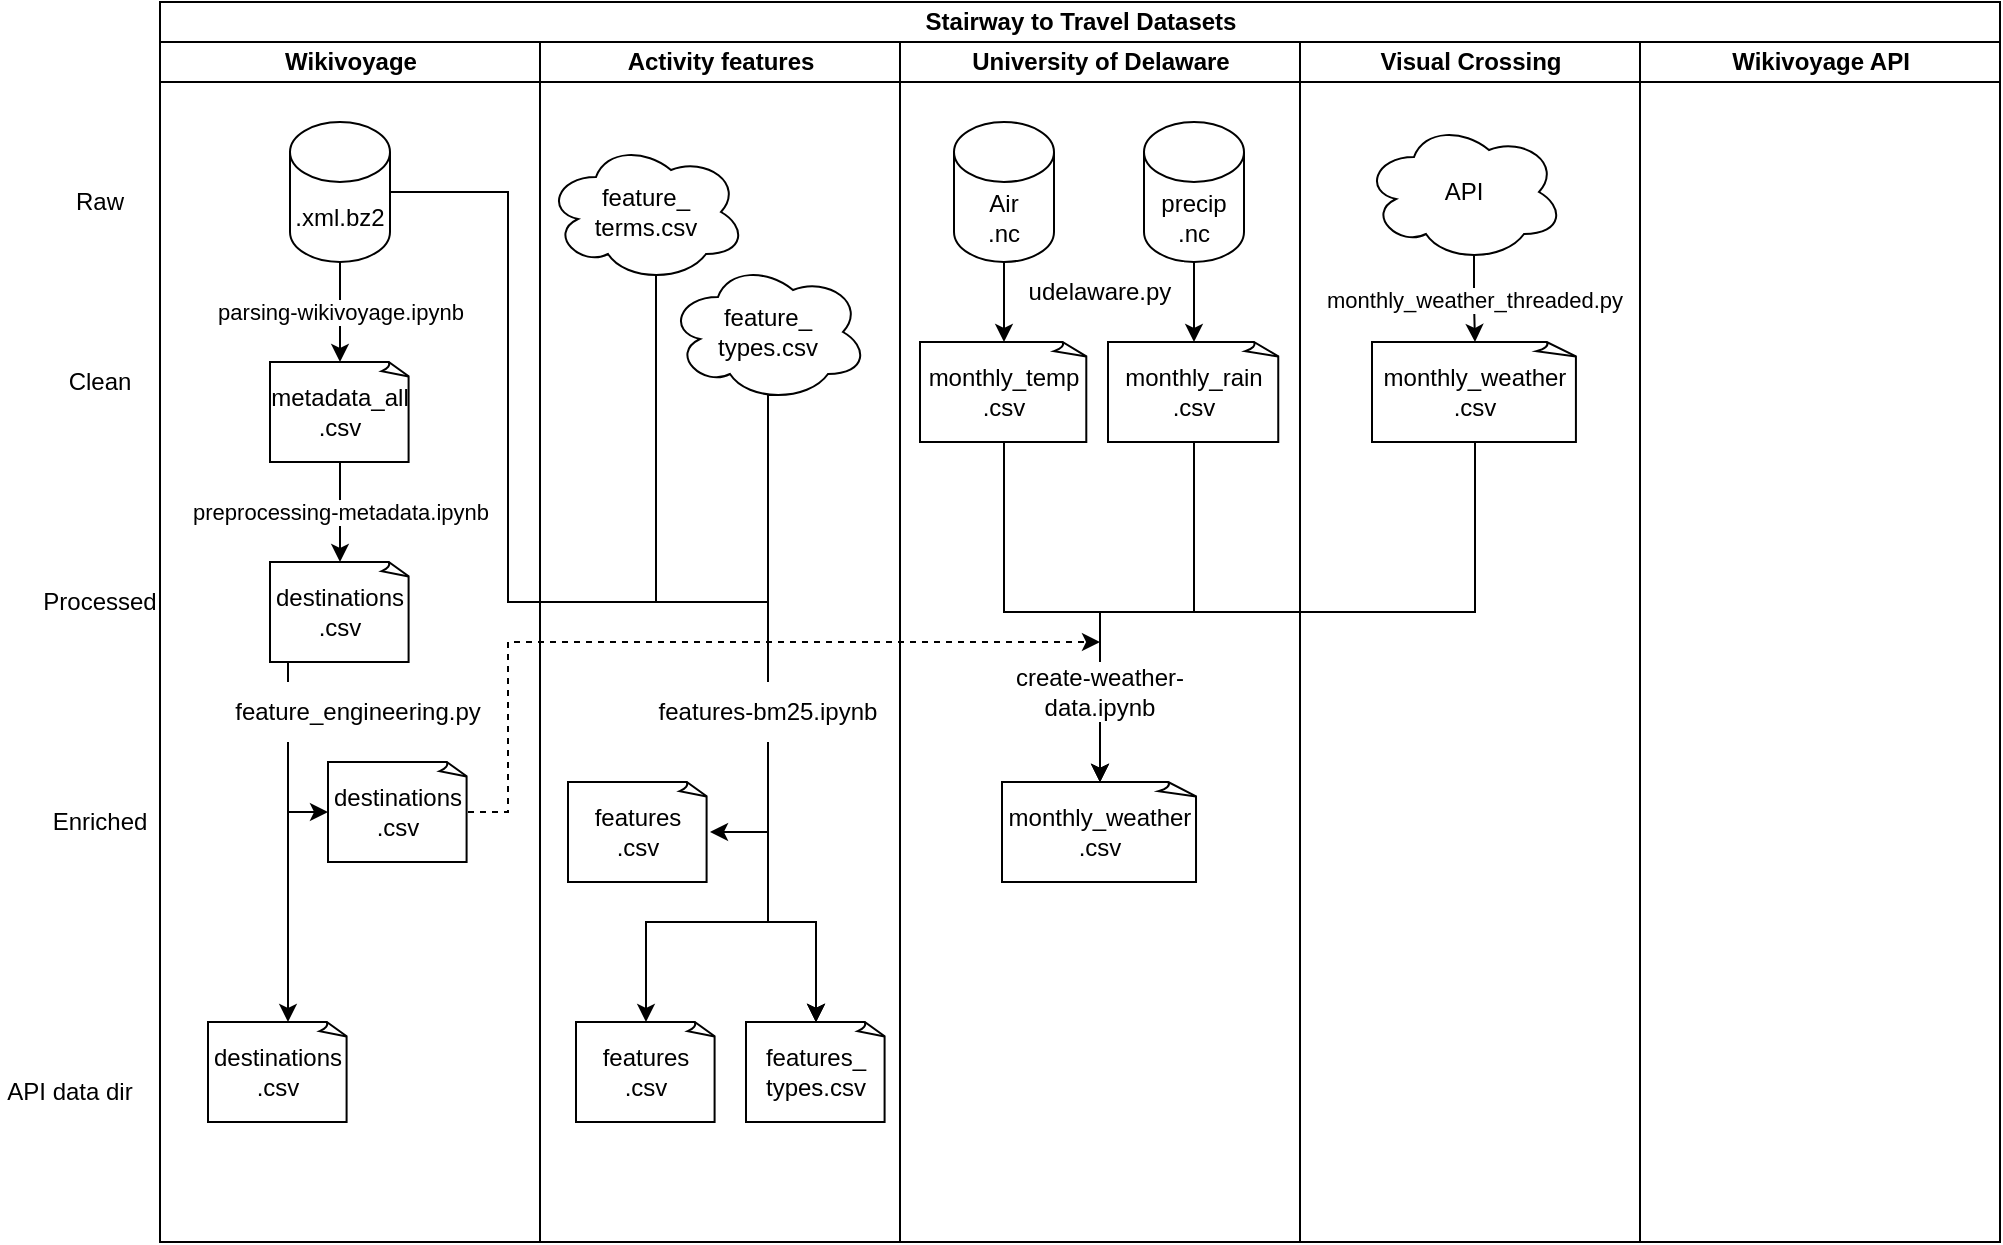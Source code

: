 <mxfile version="14.4.3"><diagram id="4hD_yQlYvPWie9NFca6G" name="Page-1"><mxGraphModel dx="1135" dy="608" grid="1" gridSize="10" guides="1" tooltips="1" connect="1" arrows="1" fold="1" page="1" pageScale="1" pageWidth="827" pageHeight="1169" math="0" shadow="0"><root><mxCell id="0"/><mxCell id="1" parent="0"/><mxCell id="hBP1DK10Bxwf_mCYki3Q-5" value="Stairway to Travel Datasets" style="swimlane;html=1;childLayout=stackLayout;resizeParent=1;resizeParentMax=0;startSize=20;" vertex="1" parent="1"><mxGeometry x="86" y="50" width="920" height="620" as="geometry"/></mxCell><mxCell id="hBP1DK10Bxwf_mCYki3Q-50" style="edgeStyle=orthogonalEdgeStyle;rounded=0;orthogonalLoop=1;jettySize=auto;html=1;entryX=0.5;entryY=0;entryDx=0;entryDy=0;entryPerimeter=0;" edge="1" parent="hBP1DK10Bxwf_mCYki3Q-5" target="hBP1DK10Bxwf_mCYki3Q-47"><mxGeometry relative="1" as="geometry"><mxPoint x="115" y="95" as="sourcePoint"/><mxPoint x="243" y="510" as="targetPoint"/><Array as="points"><mxPoint x="174" y="95"/><mxPoint x="174" y="300"/><mxPoint x="304" y="300"/><mxPoint x="304" y="460"/><mxPoint x="328" y="460"/></Array></mxGeometry></mxCell><mxCell id="hBP1DK10Bxwf_mCYki3Q-49" style="edgeStyle=orthogonalEdgeStyle;rounded=0;orthogonalLoop=1;jettySize=auto;html=1;entryX=0.5;entryY=0;entryDx=0;entryDy=0;entryPerimeter=0;" edge="1" parent="hBP1DK10Bxwf_mCYki3Q-5" source="hBP1DK10Bxwf_mCYki3Q-1" target="hBP1DK10Bxwf_mCYki3Q-33"><mxGeometry relative="1" as="geometry"><mxPoint x="254" y="490" as="targetPoint"/><Array as="points"><mxPoint x="174" y="95"/><mxPoint x="174" y="300"/><mxPoint x="304" y="300"/><mxPoint x="304" y="460"/><mxPoint x="243" y="460"/></Array></mxGeometry></mxCell><mxCell id="hBP1DK10Bxwf_mCYki3Q-77" style="edgeStyle=orthogonalEdgeStyle;rounded=0;orthogonalLoop=1;jettySize=auto;html=1;exitX=0.5;exitY=1;exitDx=0;exitDy=0;exitPerimeter=0;" edge="1" parent="hBP1DK10Bxwf_mCYki3Q-5" source="hBP1DK10Bxwf_mCYki3Q-70" target="hBP1DK10Bxwf_mCYki3Q-74"><mxGeometry relative="1" as="geometry"/></mxCell><mxCell id="hBP1DK10Bxwf_mCYki3Q-6" value="Wikivoyage" style="swimlane;html=1;startSize=20;" vertex="1" parent="hBP1DK10Bxwf_mCYki3Q-5"><mxGeometry y="20" width="190" height="600" as="geometry"/></mxCell><mxCell id="hBP1DK10Bxwf_mCYki3Q-35" style="edgeStyle=orthogonalEdgeStyle;rounded=0;orthogonalLoop=1;jettySize=auto;html=1;" edge="1" parent="hBP1DK10Bxwf_mCYki3Q-6"><mxGeometry relative="1" as="geometry"><mxPoint x="64" y="310" as="sourcePoint"/><mxPoint x="64" y="490" as="targetPoint"/><Array as="points"><mxPoint x="64" y="310"/></Array></mxGeometry></mxCell><mxCell id="hBP1DK10Bxwf_mCYki3Q-80" style="edgeStyle=orthogonalEdgeStyle;rounded=0;orthogonalLoop=1;jettySize=auto;html=1;entryX=0;entryY=0.5;entryDx=0;entryDy=0;entryPerimeter=0;" edge="1" parent="hBP1DK10Bxwf_mCYki3Q-6" target="hBP1DK10Bxwf_mCYki3Q-27"><mxGeometry relative="1" as="geometry"><mxPoint x="64" y="310" as="sourcePoint"/><mxPoint x="64" y="490" as="targetPoint"/><Array as="points"><mxPoint x="64" y="385"/></Array></mxGeometry></mxCell><mxCell id="hBP1DK10Bxwf_mCYki3Q-19" value="parsing-wikivoyage.ipynb" style="edgeStyle=orthogonalEdgeStyle;rounded=0;orthogonalLoop=1;jettySize=auto;html=1;exitX=0.5;exitY=1;exitDx=0;exitDy=0;exitPerimeter=0;entryX=0.5;entryY=0;entryDx=0;entryDy=0;entryPerimeter=0;" edge="1" parent="hBP1DK10Bxwf_mCYki3Q-6" source="hBP1DK10Bxwf_mCYki3Q-1" target="hBP1DK10Bxwf_mCYki3Q-18"><mxGeometry relative="1" as="geometry"/></mxCell><mxCell id="hBP1DK10Bxwf_mCYki3Q-1" value=".xml.bz2" style="shape=cylinder3;whiteSpace=wrap;html=1;boundedLbl=1;backgroundOutline=1;size=15;" vertex="1" parent="hBP1DK10Bxwf_mCYki3Q-6"><mxGeometry x="65" y="40" width="50" height="70" as="geometry"/></mxCell><mxCell id="hBP1DK10Bxwf_mCYki3Q-26" value="preprocessing-metadata.ipynb" style="edgeStyle=orthogonalEdgeStyle;rounded=0;orthogonalLoop=1;jettySize=auto;html=1;exitX=0.5;exitY=1;exitDx=0;exitDy=0;exitPerimeter=0;entryX=0.5;entryY=0;entryDx=0;entryDy=0;entryPerimeter=0;" edge="1" parent="hBP1DK10Bxwf_mCYki3Q-6" source="hBP1DK10Bxwf_mCYki3Q-18" target="hBP1DK10Bxwf_mCYki3Q-20"><mxGeometry relative="1" as="geometry"/></mxCell><mxCell id="hBP1DK10Bxwf_mCYki3Q-18" value="metadata_all&lt;br&gt;.csv" style="whiteSpace=wrap;html=1;shape=mxgraph.basic.document" vertex="1" parent="hBP1DK10Bxwf_mCYki3Q-6"><mxGeometry x="55" y="160" width="70" height="50" as="geometry"/></mxCell><mxCell id="hBP1DK10Bxwf_mCYki3Q-20" value="destinations&lt;br&gt;.csv" style="whiteSpace=wrap;html=1;shape=mxgraph.basic.document" vertex="1" parent="hBP1DK10Bxwf_mCYki3Q-6"><mxGeometry x="55" y="260" width="70" height="50" as="geometry"/></mxCell><mxCell id="hBP1DK10Bxwf_mCYki3Q-31" value="destinations&lt;br&gt;.csv" style="whiteSpace=wrap;html=1;shape=mxgraph.basic.document" vertex="1" parent="hBP1DK10Bxwf_mCYki3Q-6"><mxGeometry x="24" y="490" width="70" height="50" as="geometry"/></mxCell><mxCell id="hBP1DK10Bxwf_mCYki3Q-61" value="&lt;span&gt;feature_engineering.py&lt;/span&gt;" style="rounded=0;whiteSpace=wrap;html=1;fillColor=#FFFFFF;strokeColor=none;" vertex="1" parent="hBP1DK10Bxwf_mCYki3Q-6"><mxGeometry x="34" y="320" width="130" height="30" as="geometry"/></mxCell><mxCell id="hBP1DK10Bxwf_mCYki3Q-27" value="destinations&lt;br&gt;.csv" style="whiteSpace=wrap;html=1;shape=mxgraph.basic.document" vertex="1" parent="hBP1DK10Bxwf_mCYki3Q-6"><mxGeometry x="84" y="360" width="70" height="50" as="geometry"/></mxCell><mxCell id="hBP1DK10Bxwf_mCYki3Q-7" value="Activity features" style="swimlane;html=1;startSize=20;" vertex="1" parent="hBP1DK10Bxwf_mCYki3Q-5"><mxGeometry x="190" y="20" width="180" height="600" as="geometry"/></mxCell><mxCell id="hBP1DK10Bxwf_mCYki3Q-62" style="edgeStyle=orthogonalEdgeStyle;rounded=0;orthogonalLoop=1;jettySize=auto;html=1;exitX=0.55;exitY=0.95;exitDx=0;exitDy=0;exitPerimeter=0;entryX=0.5;entryY=0;entryDx=0;entryDy=0;entryPerimeter=0;" edge="1" parent="hBP1DK10Bxwf_mCYki3Q-7" source="hBP1DK10Bxwf_mCYki3Q-46" target="hBP1DK10Bxwf_mCYki3Q-47"><mxGeometry relative="1" as="geometry"><mxPoint x="114" y="420" as="targetPoint"/><Array as="points"><mxPoint x="58" y="280"/><mxPoint x="114" y="280"/><mxPoint x="114" y="440"/><mxPoint x="138" y="440"/></Array></mxGeometry></mxCell><mxCell id="hBP1DK10Bxwf_mCYki3Q-63" style="edgeStyle=orthogonalEdgeStyle;rounded=0;orthogonalLoop=1;jettySize=auto;html=1;exitX=0.55;exitY=0.95;exitDx=0;exitDy=0;exitPerimeter=0;entryX=0.5;entryY=0;entryDx=0;entryDy=0;entryPerimeter=0;" edge="1" parent="hBP1DK10Bxwf_mCYki3Q-7" source="hBP1DK10Bxwf_mCYki3Q-48"><mxGeometry relative="1" as="geometry"><mxPoint x="138" y="490" as="targetPoint"/><mxPoint x="58" y="116.5" as="sourcePoint"/><Array as="points"><mxPoint x="114" y="177"/><mxPoint x="114" y="440"/><mxPoint x="138" y="440"/></Array></mxGeometry></mxCell><mxCell id="hBP1DK10Bxwf_mCYki3Q-59" style="edgeStyle=orthogonalEdgeStyle;rounded=0;orthogonalLoop=1;jettySize=auto;html=1;entryX=1;entryY=0.5;entryDx=0;entryDy=0;entryPerimeter=0;" edge="1" parent="hBP1DK10Bxwf_mCYki3Q-7"><mxGeometry relative="1" as="geometry"><mxPoint x="-75" y="75" as="sourcePoint"/><mxPoint x="85" y="395" as="targetPoint"/><Array as="points"><mxPoint x="-16" y="75"/><mxPoint x="-16" y="280"/><mxPoint x="114" y="280"/><mxPoint x="114" y="395"/></Array></mxGeometry></mxCell><mxCell id="hBP1DK10Bxwf_mCYki3Q-46" value="feature_&lt;br&gt;terms.csv" style="ellipse;shape=cloud;whiteSpace=wrap;html=1;" vertex="1" parent="hBP1DK10Bxwf_mCYki3Q-7"><mxGeometry x="3" y="50" width="100" height="70" as="geometry"/></mxCell><mxCell id="hBP1DK10Bxwf_mCYki3Q-33" value="features&lt;br&gt;.csv" style="whiteSpace=wrap;html=1;shape=mxgraph.basic.document" vertex="1" parent="hBP1DK10Bxwf_mCYki3Q-7"><mxGeometry x="18" y="490" width="70" height="50" as="geometry"/></mxCell><mxCell id="hBP1DK10Bxwf_mCYki3Q-47" value="features_&lt;br&gt;types.csv" style="whiteSpace=wrap;html=1;shape=mxgraph.basic.document" vertex="1" parent="hBP1DK10Bxwf_mCYki3Q-7"><mxGeometry x="103" y="490" width="70" height="50" as="geometry"/></mxCell><mxCell id="hBP1DK10Bxwf_mCYki3Q-48" value="feature_&lt;br&gt;types.csv" style="ellipse;shape=cloud;whiteSpace=wrap;html=1;" vertex="1" parent="hBP1DK10Bxwf_mCYki3Q-7"><mxGeometry x="64" y="110" width="100" height="70" as="geometry"/></mxCell><mxCell id="hBP1DK10Bxwf_mCYki3Q-56" value="&lt;span&gt;features-bm25.ipynb&lt;/span&gt;" style="rounded=0;whiteSpace=wrap;html=1;fillColor=#FFFFFF;strokeColor=none;" vertex="1" parent="hBP1DK10Bxwf_mCYki3Q-7"><mxGeometry x="54" y="320" width="120" height="30" as="geometry"/></mxCell><mxCell id="hBP1DK10Bxwf_mCYki3Q-57" value="features&lt;br&gt;.csv" style="whiteSpace=wrap;html=1;shape=mxgraph.basic.document" vertex="1" parent="hBP1DK10Bxwf_mCYki3Q-7"><mxGeometry x="14" y="370" width="70" height="50" as="geometry"/></mxCell><mxCell id="hBP1DK10Bxwf_mCYki3Q-8" value="University of Delaware" style="swimlane;html=1;startSize=20;" vertex="1" parent="hBP1DK10Bxwf_mCYki3Q-5"><mxGeometry x="370" y="20" width="200" height="600" as="geometry"/></mxCell><mxCell id="hBP1DK10Bxwf_mCYki3Q-76" style="edgeStyle=orthogonalEdgeStyle;rounded=0;orthogonalLoop=1;jettySize=auto;html=1;exitX=0.5;exitY=1;exitDx=0;exitDy=0;exitPerimeter=0;" edge="1" parent="hBP1DK10Bxwf_mCYki3Q-8" source="hBP1DK10Bxwf_mCYki3Q-65" target="hBP1DK10Bxwf_mCYki3Q-74"><mxGeometry relative="1" as="geometry"/></mxCell><mxCell id="hBP1DK10Bxwf_mCYki3Q-75" style="edgeStyle=orthogonalEdgeStyle;rounded=0;orthogonalLoop=1;jettySize=auto;html=1;exitX=0.5;exitY=1;exitDx=0;exitDy=0;exitPerimeter=0;" edge="1" parent="hBP1DK10Bxwf_mCYki3Q-8" source="hBP1DK10Bxwf_mCYki3Q-66" target="hBP1DK10Bxwf_mCYki3Q-74"><mxGeometry relative="1" as="geometry"/></mxCell><mxCell id="hBP1DK10Bxwf_mCYki3Q-67" style="edgeStyle=orthogonalEdgeStyle;rounded=0;orthogonalLoop=1;jettySize=auto;html=1;exitX=0.5;exitY=1;exitDx=0;exitDy=0;exitPerimeter=0;entryX=0.5;entryY=0;entryDx=0;entryDy=0;entryPerimeter=0;" edge="1" parent="hBP1DK10Bxwf_mCYki3Q-8" source="hBP1DK10Bxwf_mCYki3Q-12" target="hBP1DK10Bxwf_mCYki3Q-66"><mxGeometry relative="1" as="geometry"/></mxCell><mxCell id="hBP1DK10Bxwf_mCYki3Q-12" value="Air&lt;br&gt;.nc" style="shape=cylinder3;whiteSpace=wrap;html=1;boundedLbl=1;backgroundOutline=1;size=15;" vertex="1" parent="hBP1DK10Bxwf_mCYki3Q-8"><mxGeometry x="27" y="40" width="50" height="70" as="geometry"/></mxCell><mxCell id="hBP1DK10Bxwf_mCYki3Q-68" style="edgeStyle=orthogonalEdgeStyle;rounded=0;orthogonalLoop=1;jettySize=auto;html=1;exitX=0.5;exitY=1;exitDx=0;exitDy=0;exitPerimeter=0;" edge="1" parent="hBP1DK10Bxwf_mCYki3Q-8" source="hBP1DK10Bxwf_mCYki3Q-13" target="hBP1DK10Bxwf_mCYki3Q-65"><mxGeometry relative="1" as="geometry"/></mxCell><mxCell id="hBP1DK10Bxwf_mCYki3Q-13" value="precip&lt;br&gt;.nc" style="shape=cylinder3;whiteSpace=wrap;html=1;boundedLbl=1;backgroundOutline=1;size=15;" vertex="1" parent="hBP1DK10Bxwf_mCYki3Q-8"><mxGeometry x="122" y="40" width="50" height="70" as="geometry"/></mxCell><mxCell id="hBP1DK10Bxwf_mCYki3Q-65" value="monthly_rain&lt;br&gt;.csv" style="whiteSpace=wrap;html=1;shape=mxgraph.basic.document" vertex="1" parent="hBP1DK10Bxwf_mCYki3Q-8"><mxGeometry x="104" y="150" width="86" height="50" as="geometry"/></mxCell><mxCell id="hBP1DK10Bxwf_mCYki3Q-66" value="monthly_temp&lt;br&gt;.csv" style="whiteSpace=wrap;html=1;shape=mxgraph.basic.document" vertex="1" parent="hBP1DK10Bxwf_mCYki3Q-8"><mxGeometry x="10" y="150" width="84" height="50" as="geometry"/></mxCell><mxCell id="hBP1DK10Bxwf_mCYki3Q-69" value="&lt;span&gt;udelaware.py&lt;br&gt;&lt;/span&gt;" style="rounded=0;whiteSpace=wrap;html=1;fillColor=#FFFFFF;strokeColor=none;" vertex="1" parent="hBP1DK10Bxwf_mCYki3Q-8"><mxGeometry x="58" y="110" width="84" height="30" as="geometry"/></mxCell><mxCell id="hBP1DK10Bxwf_mCYki3Q-74" value="monthly_weather&lt;br&gt;.csv" style="whiteSpace=wrap;html=1;shape=mxgraph.basic.document" vertex="1" parent="hBP1DK10Bxwf_mCYki3Q-8"><mxGeometry x="51" y="370" width="98" height="50" as="geometry"/></mxCell><mxCell id="hBP1DK10Bxwf_mCYki3Q-78" value="&lt;span&gt;create-weather-data.ipynb&lt;/span&gt;" style="rounded=0;whiteSpace=wrap;html=1;fillColor=#FFFFFF;strokeColor=none;" vertex="1" parent="hBP1DK10Bxwf_mCYki3Q-8"><mxGeometry x="40" y="310" width="120" height="30" as="geometry"/></mxCell><mxCell id="hBP1DK10Bxwf_mCYki3Q-14" value="Visual Crossing" style="swimlane;html=1;startSize=20;" vertex="1" parent="hBP1DK10Bxwf_mCYki3Q-5"><mxGeometry x="570" y="20" width="170" height="600" as="geometry"/></mxCell><mxCell id="hBP1DK10Bxwf_mCYki3Q-72" value="monthly_weather_threaded.py" style="edgeStyle=orthogonalEdgeStyle;rounded=0;orthogonalLoop=1;jettySize=auto;html=1;exitX=0.55;exitY=0.95;exitDx=0;exitDy=0;exitPerimeter=0;entryX=0.5;entryY=0;entryDx=0;entryDy=0;entryPerimeter=0;" edge="1" parent="hBP1DK10Bxwf_mCYki3Q-14" source="hBP1DK10Bxwf_mCYki3Q-64" target="hBP1DK10Bxwf_mCYki3Q-70"><mxGeometry relative="1" as="geometry"/></mxCell><mxCell id="hBP1DK10Bxwf_mCYki3Q-64" value="API" style="ellipse;shape=cloud;whiteSpace=wrap;html=1;" vertex="1" parent="hBP1DK10Bxwf_mCYki3Q-14"><mxGeometry x="32" y="40" width="100" height="70" as="geometry"/></mxCell><mxCell id="hBP1DK10Bxwf_mCYki3Q-70" value="monthly_weather&lt;br&gt;.csv" style="whiteSpace=wrap;html=1;shape=mxgraph.basic.document" vertex="1" parent="hBP1DK10Bxwf_mCYki3Q-14"><mxGeometry x="36" y="150" width="103" height="50" as="geometry"/></mxCell><mxCell id="hBP1DK10Bxwf_mCYki3Q-45" value="Wikivoyage API" style="swimlane;html=1;startSize=20;" vertex="1" parent="hBP1DK10Bxwf_mCYki3Q-5"><mxGeometry x="740" y="20" width="180" height="600" as="geometry"/></mxCell><mxCell id="hBP1DK10Bxwf_mCYki3Q-81" style="edgeStyle=orthogonalEdgeStyle;rounded=0;orthogonalLoop=1;jettySize=auto;html=1;exitX=1;exitY=0.5;exitDx=0;exitDy=0;exitPerimeter=0;dashed=1;" edge="1" parent="hBP1DK10Bxwf_mCYki3Q-5" source="hBP1DK10Bxwf_mCYki3Q-27"><mxGeometry relative="1" as="geometry"><mxPoint x="470" y="320" as="targetPoint"/><Array as="points"><mxPoint x="174" y="405"/><mxPoint x="174" y="320"/><mxPoint x="470" y="320"/></Array></mxGeometry></mxCell><mxCell id="hBP1DK10Bxwf_mCYki3Q-21" value="Raw" style="text;html=1;strokeColor=none;fillColor=none;align=center;verticalAlign=middle;whiteSpace=wrap;rounded=0;" vertex="1" parent="1"><mxGeometry x="36" y="140" width="40" height="20" as="geometry"/></mxCell><mxCell id="hBP1DK10Bxwf_mCYki3Q-23" value="Clean" style="text;html=1;strokeColor=none;fillColor=none;align=center;verticalAlign=middle;whiteSpace=wrap;rounded=0;" vertex="1" parent="1"><mxGeometry x="36" y="230" width="40" height="20" as="geometry"/></mxCell><mxCell id="hBP1DK10Bxwf_mCYki3Q-24" value="Processed" style="text;html=1;strokeColor=none;fillColor=none;align=center;verticalAlign=middle;whiteSpace=wrap;rounded=0;" vertex="1" parent="1"><mxGeometry x="26" y="340" width="60" height="20" as="geometry"/></mxCell><mxCell id="hBP1DK10Bxwf_mCYki3Q-25" value="Enriched" style="text;html=1;strokeColor=none;fillColor=none;align=center;verticalAlign=middle;whiteSpace=wrap;rounded=0;" vertex="1" parent="1"><mxGeometry x="21" y="450" width="70" height="20" as="geometry"/></mxCell><mxCell id="hBP1DK10Bxwf_mCYki3Q-30" value="API data dir" style="text;html=1;strokeColor=none;fillColor=none;align=center;verticalAlign=middle;whiteSpace=wrap;rounded=0;" vertex="1" parent="1"><mxGeometry x="6" y="585" width="70" height="20" as="geometry"/></mxCell></root></mxGraphModel></diagram></mxfile>